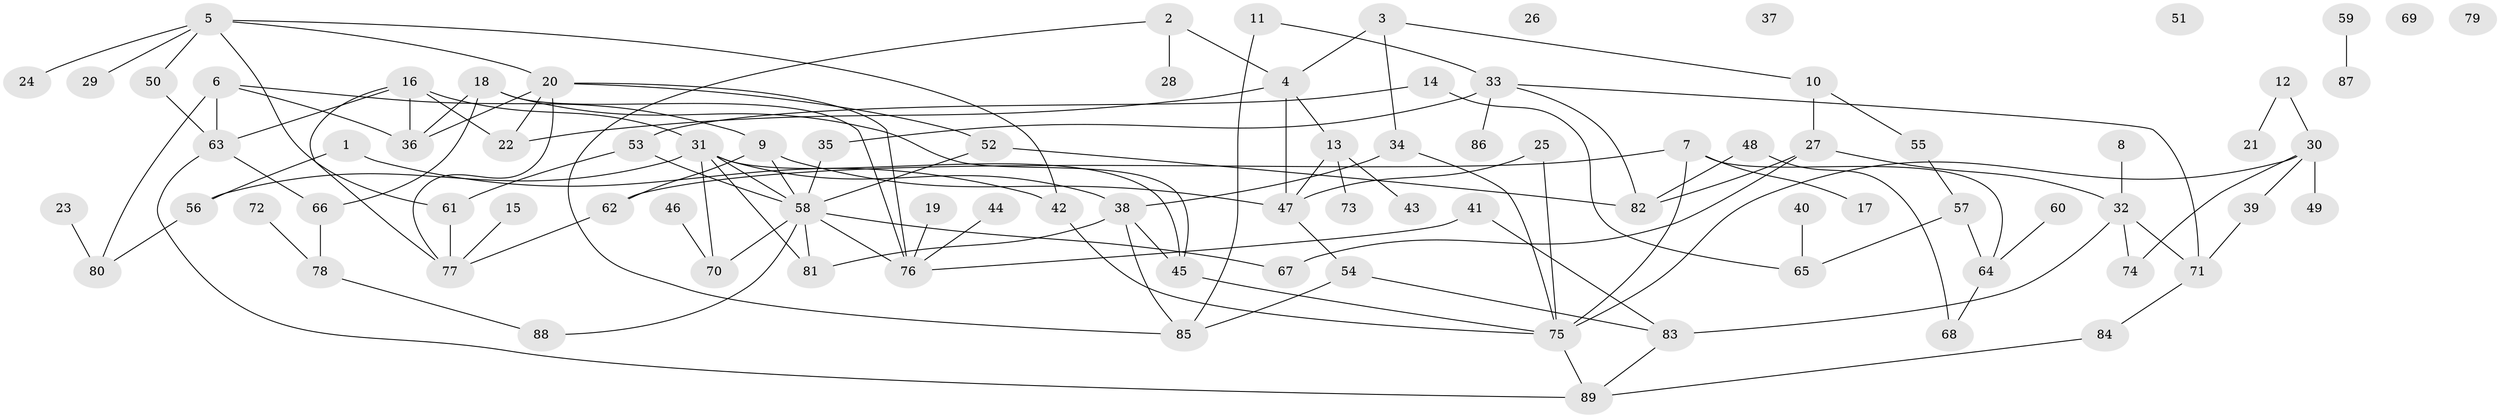 // Generated by graph-tools (version 1.1) at 2025/33/03/09/25 02:33:49]
// undirected, 89 vertices, 126 edges
graph export_dot {
graph [start="1"]
  node [color=gray90,style=filled];
  1;
  2;
  3;
  4;
  5;
  6;
  7;
  8;
  9;
  10;
  11;
  12;
  13;
  14;
  15;
  16;
  17;
  18;
  19;
  20;
  21;
  22;
  23;
  24;
  25;
  26;
  27;
  28;
  29;
  30;
  31;
  32;
  33;
  34;
  35;
  36;
  37;
  38;
  39;
  40;
  41;
  42;
  43;
  44;
  45;
  46;
  47;
  48;
  49;
  50;
  51;
  52;
  53;
  54;
  55;
  56;
  57;
  58;
  59;
  60;
  61;
  62;
  63;
  64;
  65;
  66;
  67;
  68;
  69;
  70;
  71;
  72;
  73;
  74;
  75;
  76;
  77;
  78;
  79;
  80;
  81;
  82;
  83;
  84;
  85;
  86;
  87;
  88;
  89;
  1 -- 42;
  1 -- 56;
  2 -- 4;
  2 -- 28;
  2 -- 85;
  3 -- 4;
  3 -- 10;
  3 -- 34;
  4 -- 13;
  4 -- 22;
  4 -- 47;
  5 -- 20;
  5 -- 24;
  5 -- 29;
  5 -- 42;
  5 -- 50;
  5 -- 61;
  6 -- 9;
  6 -- 36;
  6 -- 63;
  6 -- 80;
  7 -- 17;
  7 -- 62;
  7 -- 64;
  7 -- 75;
  8 -- 32;
  9 -- 47;
  9 -- 58;
  9 -- 62;
  10 -- 27;
  10 -- 55;
  11 -- 33;
  11 -- 85;
  12 -- 21;
  12 -- 30;
  13 -- 43;
  13 -- 47;
  13 -- 73;
  14 -- 53;
  14 -- 65;
  15 -- 77;
  16 -- 22;
  16 -- 31;
  16 -- 36;
  16 -- 63;
  16 -- 77;
  18 -- 36;
  18 -- 45;
  18 -- 66;
  18 -- 76;
  19 -- 76;
  20 -- 22;
  20 -- 36;
  20 -- 52;
  20 -- 76;
  20 -- 77;
  23 -- 80;
  25 -- 47;
  25 -- 75;
  27 -- 32;
  27 -- 67;
  27 -- 82;
  30 -- 39;
  30 -- 49;
  30 -- 74;
  30 -- 75;
  31 -- 38;
  31 -- 45;
  31 -- 56;
  31 -- 58;
  31 -- 70;
  31 -- 81;
  32 -- 71;
  32 -- 74;
  32 -- 83;
  33 -- 35;
  33 -- 71;
  33 -- 82;
  33 -- 86;
  34 -- 38;
  34 -- 75;
  35 -- 58;
  38 -- 45;
  38 -- 81;
  38 -- 85;
  39 -- 71;
  40 -- 65;
  41 -- 76;
  41 -- 83;
  42 -- 75;
  44 -- 76;
  45 -- 75;
  46 -- 70;
  47 -- 54;
  48 -- 68;
  48 -- 82;
  50 -- 63;
  52 -- 58;
  52 -- 82;
  53 -- 58;
  53 -- 61;
  54 -- 83;
  54 -- 85;
  55 -- 57;
  56 -- 80;
  57 -- 64;
  57 -- 65;
  58 -- 67;
  58 -- 70;
  58 -- 76;
  58 -- 81;
  58 -- 88;
  59 -- 87;
  60 -- 64;
  61 -- 77;
  62 -- 77;
  63 -- 66;
  63 -- 89;
  64 -- 68;
  66 -- 78;
  71 -- 84;
  72 -- 78;
  75 -- 89;
  78 -- 88;
  83 -- 89;
  84 -- 89;
}
